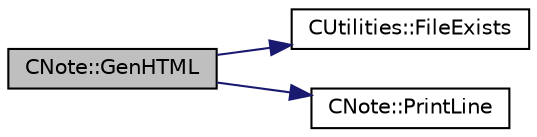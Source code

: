 digraph "CNote::GenHTML"
{
 // LATEX_PDF_SIZE
  edge [fontname="Helvetica",fontsize="10",labelfontname="Helvetica",labelfontsize="10"];
  node [fontname="Helvetica",fontsize="10",shape=record];
  rankdir="LR";
  Node1 [label="CNote::GenHTML",height=0.2,width=0.4,color="black", fillcolor="grey75", style="filled", fontcolor="black",tooltip="Reads a note and saves it a an HTML File in the right format."];
  Node1 -> Node2 [color="midnightblue",fontsize="10",style="solid",fontname="Helvetica"];
  Node2 [label="CUtilities::FileExists",height=0.2,width=0.4,color="black", fillcolor="white", style="filled",URL="$classCUtilities.html#a63f40487b633db992dfcb6e087d6a8d5",tooltip="Checks if a file (for example a note) exists."];
  Node1 -> Node3 [color="midnightblue",fontsize="10",style="solid",fontname="Helvetica"];
  Node3 [label="CNote::PrintLine",height=0.2,width=0.4,color="black", fillcolor="white", style="filled",URL="$classCNote.html#a3f4ada896501a9c6889104322dd20b4b",tooltip="Prints a line to stdout from the argument string."];
}
